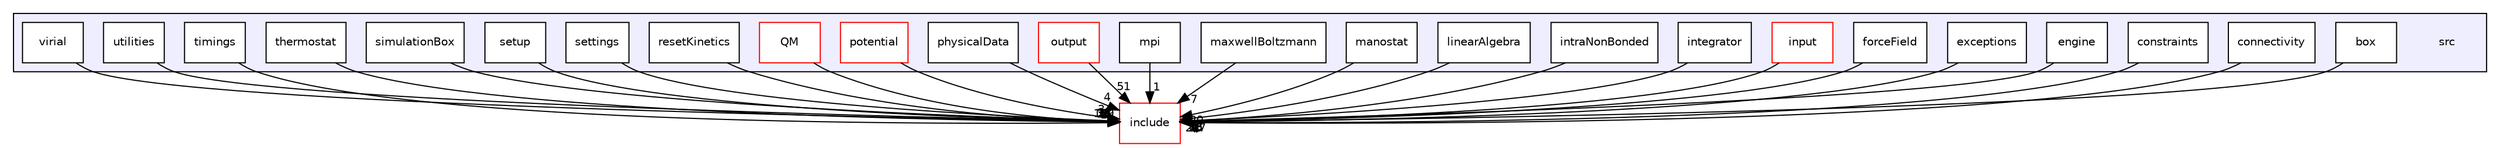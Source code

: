 digraph "/home/runner/work/pimd_qmcf/pimd_qmcf/src" {
  compound=true
  node [ fontsize="10", fontname="Helvetica"];
  edge [ labelfontsize="10", labelfontname="Helvetica"];
  subgraph clusterdir_68267d1309a1af8e8297ef4c3efbcdba {
    graph [ bgcolor="#eeeeff", pencolor="black", label="" URL="dir_68267d1309a1af8e8297ef4c3efbcdba.html"];
    dir_68267d1309a1af8e8297ef4c3efbcdba [shape=plaintext label="src"];
  dir_ac1800a639d54d4de3ed7d75359d76ee [shape=box label="box" fillcolor="white" style="filled" URL="dir_ac1800a639d54d4de3ed7d75359d76ee.html"];
  dir_a577b2e4acbf0750a76891912d9a4bb0 [shape=box label="connectivity" fillcolor="white" style="filled" URL="dir_a577b2e4acbf0750a76891912d9a4bb0.html"];
  dir_af3783685badc1c88dedef1a43f7fad6 [shape=box label="constraints" fillcolor="white" style="filled" URL="dir_af3783685badc1c88dedef1a43f7fad6.html"];
  dir_2052808828190f934b76e979ee65af8a [shape=box label="engine" fillcolor="white" style="filled" URL="dir_2052808828190f934b76e979ee65af8a.html"];
  dir_6e33d6500a76933db4361f663e54ab12 [shape=box label="exceptions" fillcolor="white" style="filled" URL="dir_6e33d6500a76933db4361f663e54ab12.html"];
  dir_823fa0a237d5f762b4f2da4df8678858 [shape=box label="forceField" fillcolor="white" style="filled" URL="dir_823fa0a237d5f762b4f2da4df8678858.html"];
  dir_d365e15d984c8d0205117ee0c40d6716 [shape=box label="input" fillcolor="white" style="filled" color="red" URL="dir_d365e15d984c8d0205117ee0c40d6716.html"];
  dir_b91c8ec7ca8417b106f5dff5fa84a9eb [shape=box label="integrator" fillcolor="white" style="filled" URL="dir_b91c8ec7ca8417b106f5dff5fa84a9eb.html"];
  dir_5a5949c6c6d70a75804985d363c604ad [shape=box label="intraNonBonded" fillcolor="white" style="filled" URL="dir_5a5949c6c6d70a75804985d363c604ad.html"];
  dir_21fb54afea63b47fb6e7e0b55bb2b7a3 [shape=box label="linearAlgebra" fillcolor="white" style="filled" URL="dir_21fb54afea63b47fb6e7e0b55bb2b7a3.html"];
  dir_d120fee98377773914d4df8b37501439 [shape=box label="manostat" fillcolor="white" style="filled" URL="dir_d120fee98377773914d4df8b37501439.html"];
  dir_60c46ed246de60cac3a48243d9ce9d74 [shape=box label="maxwellBoltzmann" fillcolor="white" style="filled" URL="dir_60c46ed246de60cac3a48243d9ce9d74.html"];
  dir_6993b48177f4798e7c32b5b63ec2c631 [shape=box label="mpi" fillcolor="white" style="filled" URL="dir_6993b48177f4798e7c32b5b63ec2c631.html"];
  dir_994de0fd01319e484ee1453a6afebed0 [shape=box label="output" fillcolor="white" style="filled" color="red" URL="dir_994de0fd01319e484ee1453a6afebed0.html"];
  dir_6c2be93c39badb7ac5d84e8b93b664ec [shape=box label="physicalData" fillcolor="white" style="filled" URL="dir_6c2be93c39badb7ac5d84e8b93b664ec.html"];
  dir_469511d0e94cf1d94db96de2a5eb203f [shape=box label="potential" fillcolor="white" style="filled" color="red" URL="dir_469511d0e94cf1d94db96de2a5eb203f.html"];
  dir_55e628b9fd45a212d94526a9539c3e14 [shape=box label="QM" fillcolor="white" style="filled" color="red" URL="dir_55e628b9fd45a212d94526a9539c3e14.html"];
  dir_a552057826221725b60c4c4a9cea41e3 [shape=box label="resetKinetics" fillcolor="white" style="filled" URL="dir_a552057826221725b60c4c4a9cea41e3.html"];
  dir_ded1f21a39ae19e27d2bdf7bc3638045 [shape=box label="settings" fillcolor="white" style="filled" URL="dir_ded1f21a39ae19e27d2bdf7bc3638045.html"];
  dir_025c2f2342194234ae858f7ec0e04c88 [shape=box label="setup" fillcolor="white" style="filled" URL="dir_025c2f2342194234ae858f7ec0e04c88.html"];
  dir_cf9f5ddfac288cebe33d0471c9032f6e [shape=box label="simulationBox" fillcolor="white" style="filled" URL="dir_cf9f5ddfac288cebe33d0471c9032f6e.html"];
  dir_545349d2868e3d3ad8afa74c9d3741a2 [shape=box label="thermostat" fillcolor="white" style="filled" URL="dir_545349d2868e3d3ad8afa74c9d3741a2.html"];
  dir_adc68df1126d9aaa60a6fe177d2b2501 [shape=box label="timings" fillcolor="white" style="filled" URL="dir_adc68df1126d9aaa60a6fe177d2b2501.html"];
  dir_7b5d38f1875f1b693f62ca6a108a1129 [shape=box label="utilities" fillcolor="white" style="filled" URL="dir_7b5d38f1875f1b693f62ca6a108a1129.html"];
  dir_942e8f4e117dc54e46a9ec1ab37e3310 [shape=box label="virial" fillcolor="white" style="filled" URL="dir_942e8f4e117dc54e46a9ec1ab37e3310.html"];
  }
  dir_d44c64559bbebec7f509842c48db8b23 [shape=box label="include" fillcolor="white" style="filled" color="red" URL="dir_d44c64559bbebec7f509842c48db8b23.html"];
  dir_a577b2e4acbf0750a76891912d9a4bb0->dir_d44c64559bbebec7f509842c48db8b23 [headlabel="4", labeldistance=1.5 headhref="dir_000041_000003.html"];
  dir_6e33d6500a76933db4361f663e54ab12->dir_d44c64559bbebec7f509842c48db8b23 [headlabel="1", labeldistance=1.5 headhref="dir_000044_000003.html"];
  dir_545349d2868e3d3ad8afa74c9d3741a2->dir_d44c64559bbebec7f509842c48db8b23 [headlabel="26", labeldistance=1.5 headhref="dir_000070_000003.html"];
  dir_2052808828190f934b76e979ee65af8a->dir_d44c64559bbebec7f509842c48db8b23 [headlabel="46", labeldistance=1.5 headhref="dir_000043_000003.html"];
  dir_adc68df1126d9aaa60a6fe177d2b2501->dir_d44c64559bbebec7f509842c48db8b23 [headlabel="1", labeldistance=1.5 headhref="dir_000071_000003.html"];
  dir_942e8f4e117dc54e46a9ec1ab37e3310->dir_d44c64559bbebec7f509842c48db8b23 [headlabel="4", labeldistance=1.5 headhref="dir_000073_000003.html"];
  dir_55e628b9fd45a212d94526a9539c3e14->dir_d44c64559bbebec7f509842c48db8b23 [headlabel="31", labeldistance=1.5 headhref="dir_000064_000003.html"];
  dir_d365e15d984c8d0205117ee0c40d6716->dir_d44c64559bbebec7f509842c48db8b23 [headlabel="267", labeldistance=1.5 headhref="dir_000046_000003.html"];
  dir_d120fee98377773914d4df8b37501439->dir_d44c64559bbebec7f509842c48db8b23 [headlabel="20", labeldistance=1.5 headhref="dir_000055_000003.html"];
  dir_ded1f21a39ae19e27d2bdf7bc3638045->dir_d44c64559bbebec7f509842c48db8b23 [headlabel="18", labeldistance=1.5 headhref="dir_000067_000003.html"];
  dir_af3783685badc1c88dedef1a43f7fad6->dir_d44c64559bbebec7f509842c48db8b23 [headlabel="7", labeldistance=1.5 headhref="dir_000042_000003.html"];
  dir_b91c8ec7ca8417b106f5dff5fa84a9eb->dir_d44c64559bbebec7f509842c48db8b23 [headlabel="7", labeldistance=1.5 headhref="dir_000052_000003.html"];
  dir_a552057826221725b60c4c4a9cea41e3->dir_d44c64559bbebec7f509842c48db8b23 [headlabel="8", labeldistance=1.5 headhref="dir_000066_000003.html"];
  dir_6993b48177f4798e7c32b5b63ec2c631->dir_d44c64559bbebec7f509842c48db8b23 [headlabel="1", labeldistance=1.5 headhref="dir_000057_000003.html"];
  dir_025c2f2342194234ae858f7ec0e04c88->dir_d44c64559bbebec7f509842c48db8b23 [headlabel="129", labeldistance=1.5 headhref="dir_000068_000003.html"];
  dir_cf9f5ddfac288cebe33d0471c9032f6e->dir_d44c64559bbebec7f509842c48db8b23 [headlabel="18", labeldistance=1.5 headhref="dir_000069_000003.html"];
  dir_7b5d38f1875f1b693f62ca6a108a1129->dir_d44c64559bbebec7f509842c48db8b23 [headlabel="3", labeldistance=1.5 headhref="dir_000072_000003.html"];
  dir_6c2be93c39badb7ac5d84e8b93b664ec->dir_d44c64559bbebec7f509842c48db8b23 [headlabel="4", labeldistance=1.5 headhref="dir_000060_000003.html"];
  dir_5a5949c6c6d70a75804985d363c604ad->dir_d44c64559bbebec7f509842c48db8b23 [headlabel="13", labeldistance=1.5 headhref="dir_000053_000003.html"];
  dir_994de0fd01319e484ee1453a6afebed0->dir_d44c64559bbebec7f509842c48db8b23 [headlabel="51", labeldistance=1.5 headhref="dir_000058_000003.html"];
  dir_823fa0a237d5f762b4f2da4df8678858->dir_d44c64559bbebec7f509842c48db8b23 [headlabel="30", labeldistance=1.5 headhref="dir_000045_000003.html"];
  dir_ac1800a639d54d4de3ed7d75359d76ee->dir_d44c64559bbebec7f509842c48db8b23 [headlabel="6", labeldistance=1.5 headhref="dir_000040_000003.html"];
  dir_60c46ed246de60cac3a48243d9ce9d74->dir_d44c64559bbebec7f509842c48db8b23 [headlabel="7", labeldistance=1.5 headhref="dir_000056_000003.html"];
  dir_469511d0e94cf1d94db96de2a5eb203f->dir_d44c64559bbebec7f509842c48db8b23 [headlabel="34", labeldistance=1.5 headhref="dir_000061_000003.html"];
  dir_21fb54afea63b47fb6e7e0b55bb2b7a3->dir_d44c64559bbebec7f509842c48db8b23 [headlabel="4", labeldistance=1.5 headhref="dir_000054_000003.html"];
}
